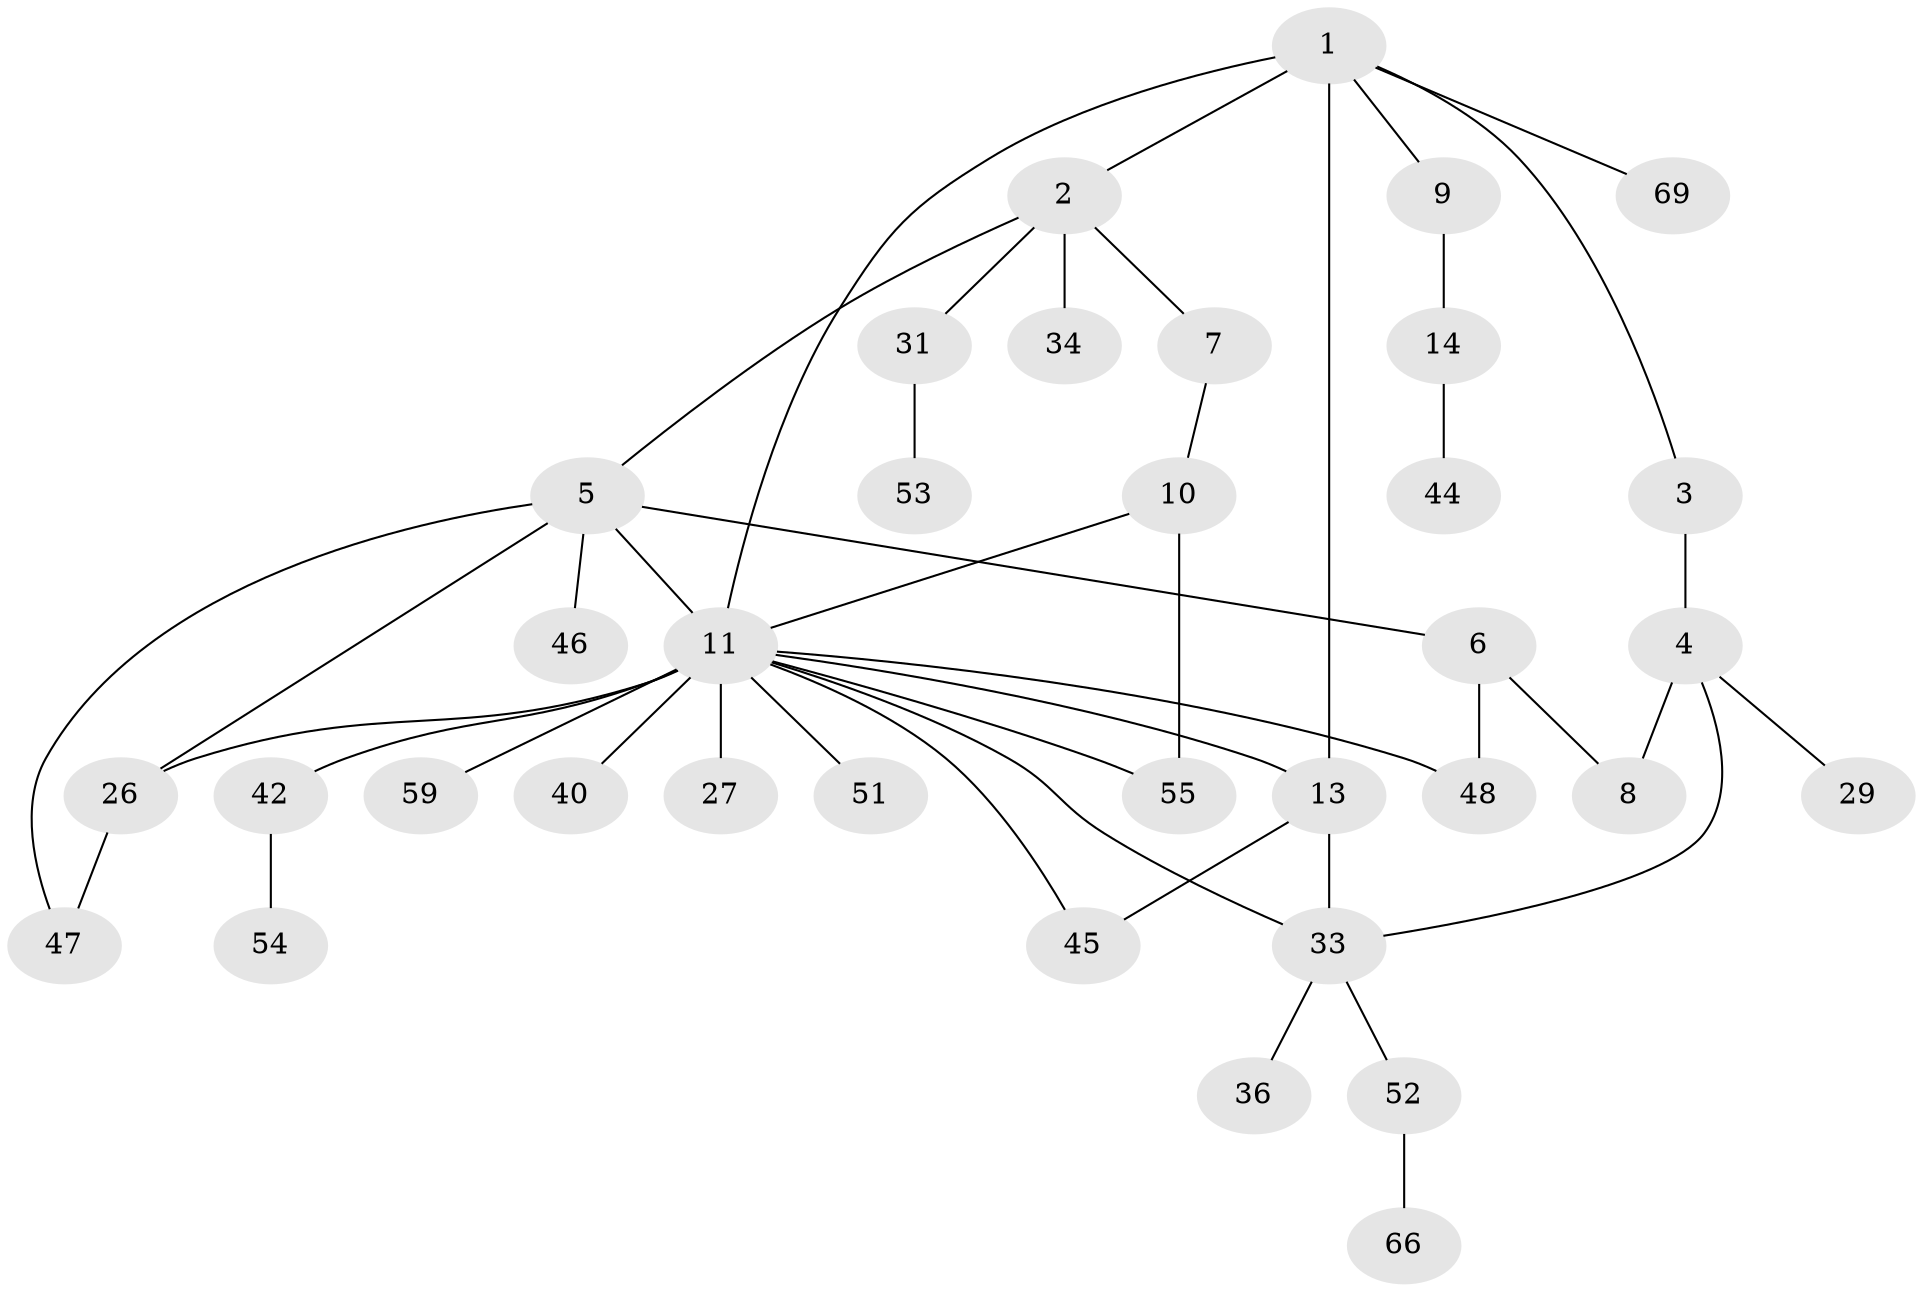 // original degree distribution, {7: 0.014285714285714285, 5: 0.07142857142857142, 3: 0.14285714285714285, 6: 0.02857142857142857, 2: 0.34285714285714286, 8: 0.014285714285714285, 4: 0.07142857142857142, 1: 0.3142857142857143}
// Generated by graph-tools (version 1.1) at 2025/13/03/09/25 04:13:20]
// undirected, 35 vertices, 45 edges
graph export_dot {
graph [start="1"]
  node [color=gray90,style=filled];
  1;
  2;
  3;
  4 [super="+15"];
  5 [super="+49+12+37"];
  6 [super="+50+67+61"];
  7 [super="+38"];
  8;
  9;
  10 [super="+17"];
  11 [super="+21+18+32+16"];
  13 [super="+28+58+35+20"];
  14 [super="+24"];
  26;
  27 [super="+60+41"];
  29;
  31;
  33;
  34;
  36;
  40;
  42 [super="+43"];
  44;
  45 [super="+63+57"];
  46;
  47;
  48;
  51;
  52 [super="+56"];
  53;
  54;
  55;
  59;
  66;
  69;
  1 -- 2;
  1 -- 3;
  1 -- 9;
  1 -- 11 [weight=2];
  1 -- 13;
  1 -- 69;
  2 -- 5;
  2 -- 7;
  2 -- 31;
  2 -- 34;
  3 -- 4 [weight=2];
  4 -- 8;
  4 -- 33;
  4 -- 29;
  5 -- 6;
  5 -- 26;
  5 -- 47;
  5 -- 46;
  5 -- 11;
  6 -- 48;
  6 -- 8;
  7 -- 10;
  9 -- 14;
  10 -- 55;
  10 -- 11;
  11 -- 59;
  11 -- 40 [weight=2];
  11 -- 42 [weight=3];
  11 -- 51;
  11 -- 26;
  11 -- 13;
  11 -- 33;
  11 -- 45;
  11 -- 48;
  11 -- 55;
  11 -- 27 [weight=2];
  13 -- 45;
  13 -- 33;
  14 -- 44;
  26 -- 47;
  31 -- 53;
  33 -- 36;
  33 -- 52;
  42 -- 54;
  52 -- 66;
}
